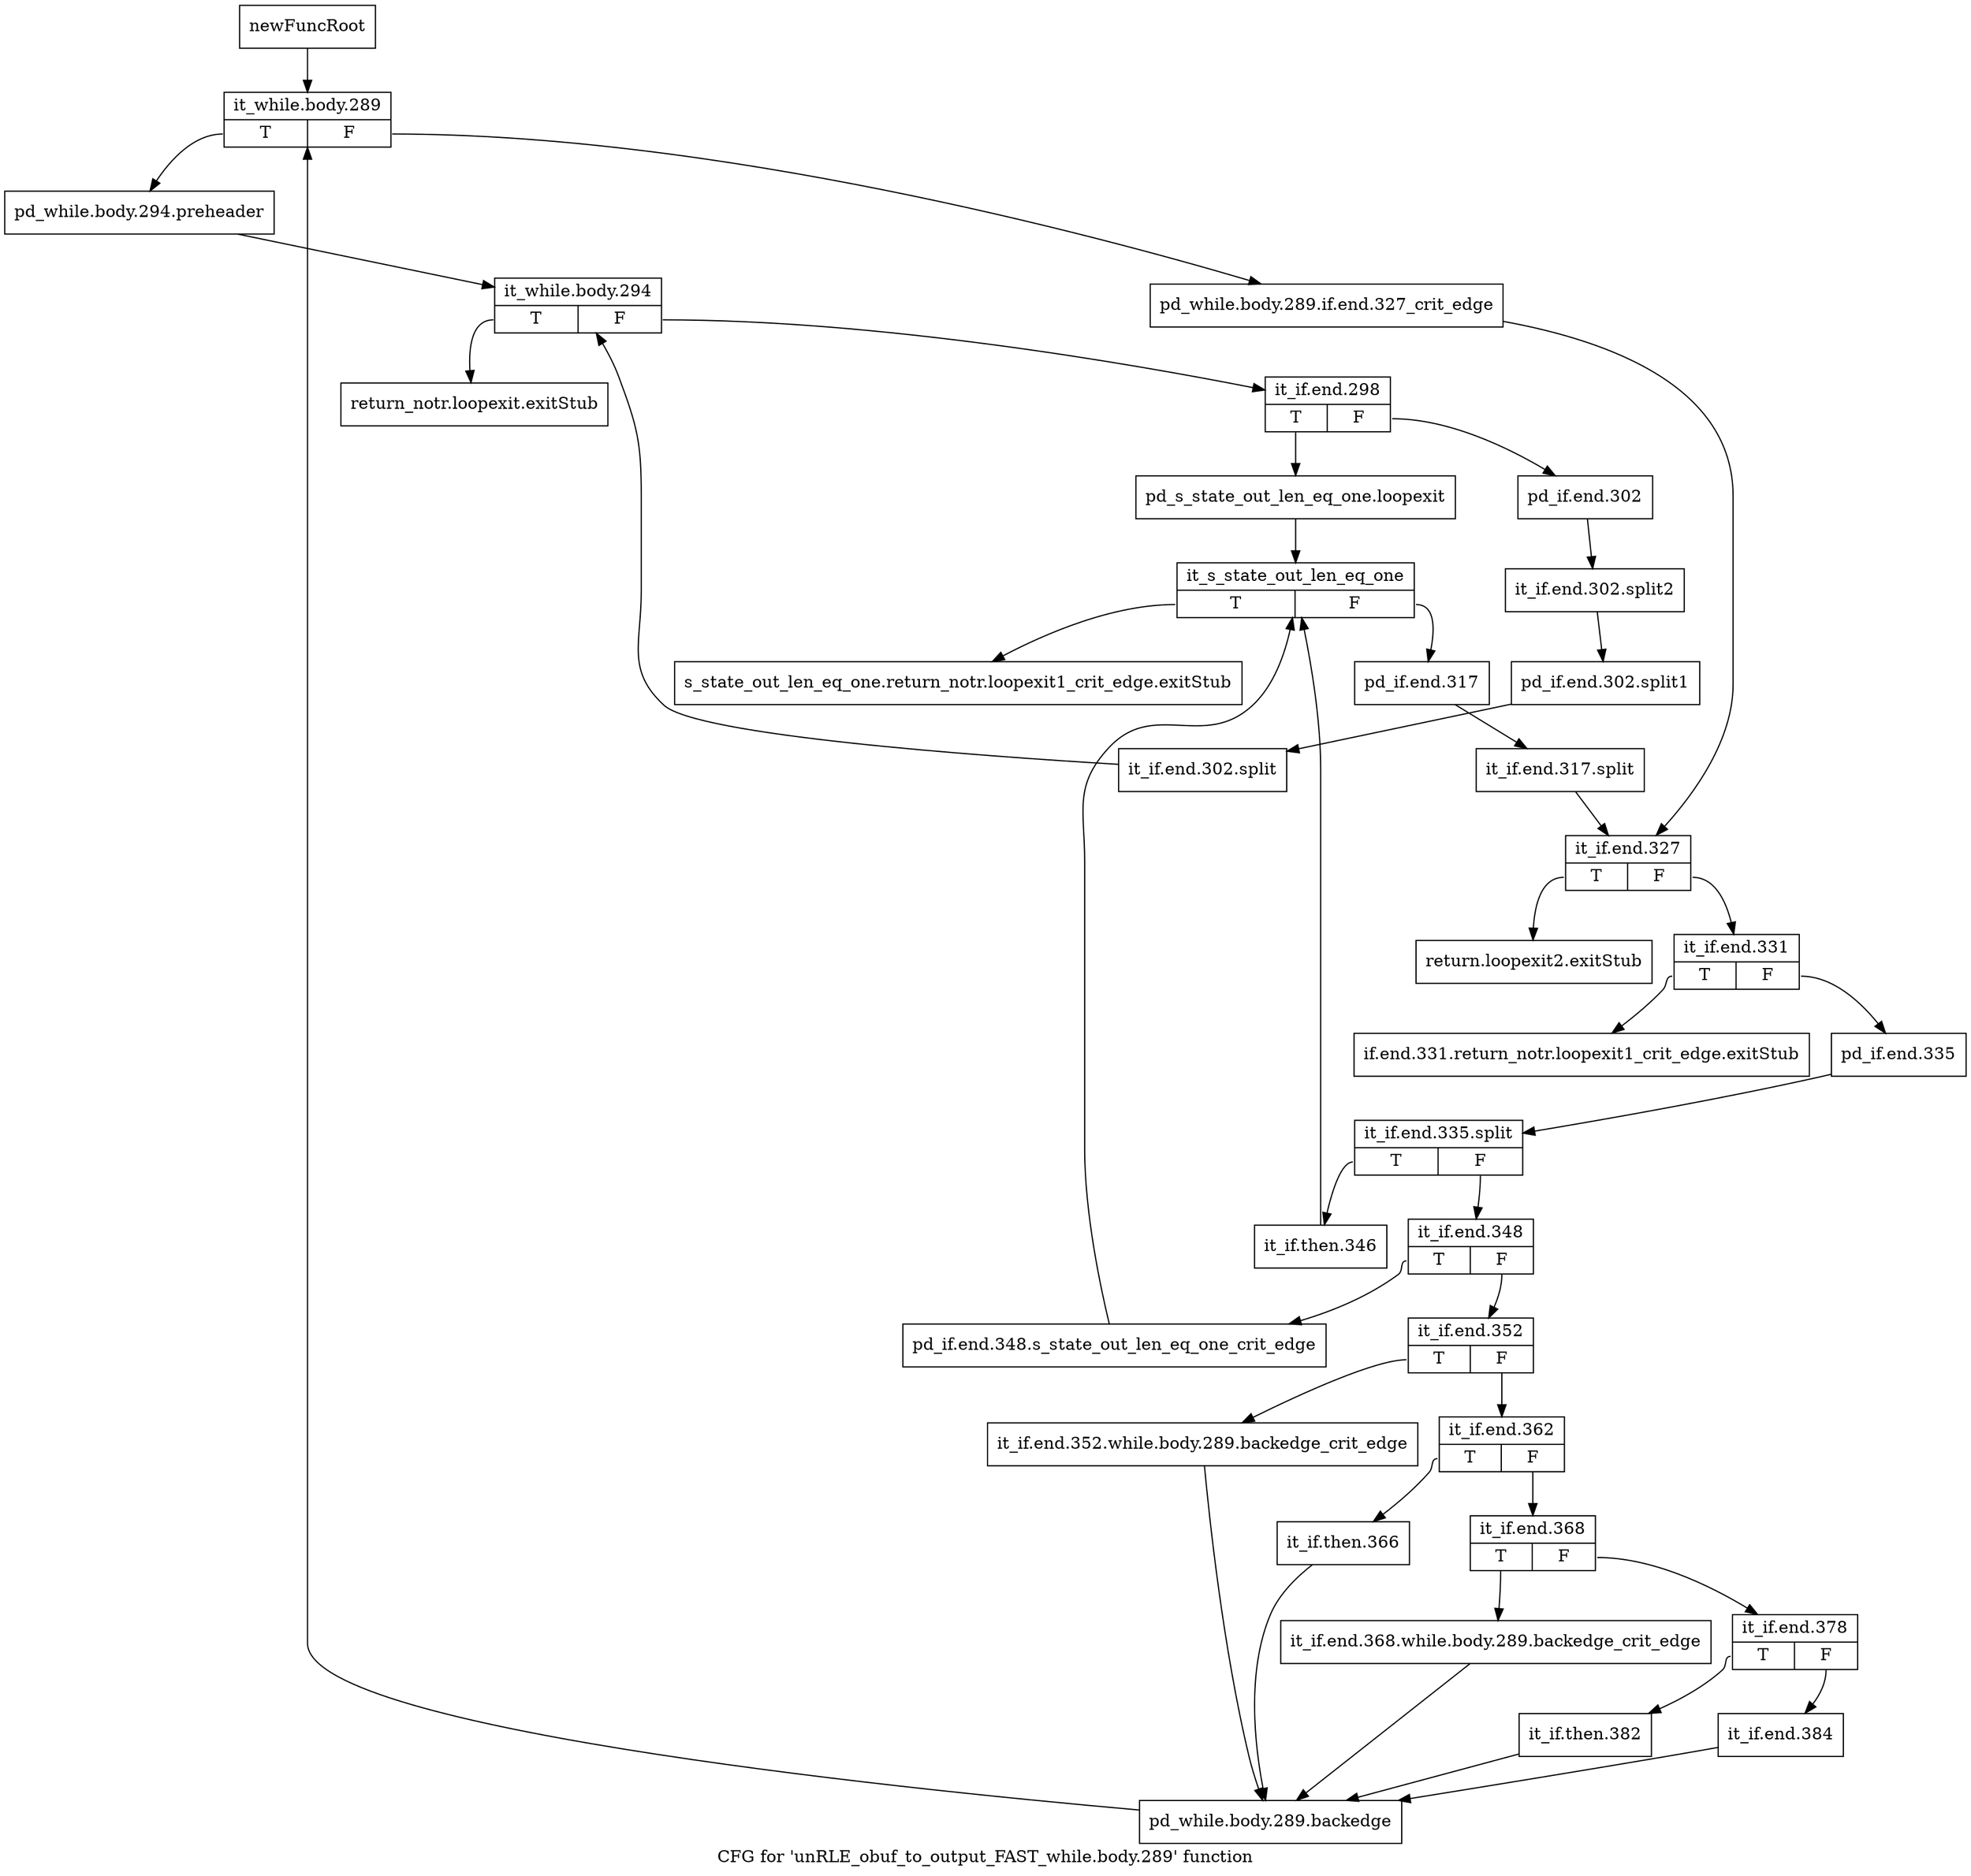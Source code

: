 digraph "CFG for 'unRLE_obuf_to_output_FAST_while.body.289' function" {
	label="CFG for 'unRLE_obuf_to_output_FAST_while.body.289' function";

	Node0x1879ea0 [shape=record,label="{newFuncRoot}"];
	Node0x1879ea0 -> Node0x187a030;
	Node0x1879ef0 [shape=record,label="{return_notr.loopexit.exitStub}"];
	Node0x1879f40 [shape=record,label="{s_state_out_len_eq_one.return_notr.loopexit1_crit_edge.exitStub}"];
	Node0x1879f90 [shape=record,label="{return.loopexit2.exitStub}"];
	Node0x1879fe0 [shape=record,label="{if.end.331.return_notr.loopexit1_crit_edge.exitStub}"];
	Node0x187a030 [shape=record,label="{it_while.body.289|{<s0>T|<s1>F}}"];
	Node0x187a030:s0 -> Node0x187a0d0;
	Node0x187a030:s1 -> Node0x187a080;
	Node0x187a080 [shape=record,label="{pd_while.body.289.if.end.327_crit_edge}"];
	Node0x187a080 -> Node0x187a300;
	Node0x187a0d0 [shape=record,label="{pd_while.body.294.preheader}"];
	Node0x187a0d0 -> Node0x187a120;
	Node0x187a120 [shape=record,label="{it_while.body.294|{<s0>T|<s1>F}}"];
	Node0x187a120:s0 -> Node0x1879ef0;
	Node0x187a120:s1 -> Node0x187a170;
	Node0x187a170 [shape=record,label="{it_if.end.298|{<s0>T|<s1>F}}"];
	Node0x187a170:s0 -> Node0x187a210;
	Node0x187a170:s1 -> Node0x187a1c0;
	Node0x187a1c0 [shape=record,label="{pd_if.end.302}"];
	Node0x187a1c0 -> Node0x1a019e0;
	Node0x1a019e0 [shape=record,label="{it_if.end.302.split2}"];
	Node0x1a019e0 -> Node0x1a60f00;
	Node0x1a60f00 [shape=record,label="{pd_if.end.302.split1}"];
	Node0x1a60f00 -> Node0x1a610b0;
	Node0x1a610b0 [shape=record,label="{it_if.end.302.split}"];
	Node0x1a610b0 -> Node0x187a120;
	Node0x187a210 [shape=record,label="{pd_s_state_out_len_eq_one.loopexit}"];
	Node0x187a210 -> Node0x187a260;
	Node0x187a260 [shape=record,label="{it_s_state_out_len_eq_one|{<s0>T|<s1>F}}"];
	Node0x187a260:s0 -> Node0x1879f40;
	Node0x187a260:s1 -> Node0x187a2b0;
	Node0x187a2b0 [shape=record,label="{pd_if.end.317}"];
	Node0x187a2b0 -> Node0x1a016a0;
	Node0x1a016a0 [shape=record,label="{it_if.end.317.split}"];
	Node0x1a016a0 -> Node0x187a300;
	Node0x187a300 [shape=record,label="{it_if.end.327|{<s0>T|<s1>F}}"];
	Node0x187a300:s0 -> Node0x1879f90;
	Node0x187a300:s1 -> Node0x187a350;
	Node0x187a350 [shape=record,label="{it_if.end.331|{<s0>T|<s1>F}}"];
	Node0x187a350:s0 -> Node0x1879fe0;
	Node0x187a350:s1 -> Node0x187a3a0;
	Node0x187a3a0 [shape=record,label="{pd_if.end.335}"];
	Node0x187a3a0 -> Node0x1a015a0;
	Node0x1a015a0 [shape=record,label="{it_if.end.335.split|{<s0>T|<s1>F}}"];
	Node0x1a015a0:s0 -> Node0x187a7b0;
	Node0x1a015a0:s1 -> Node0x187a3f0;
	Node0x187a3f0 [shape=record,label="{it_if.end.348|{<s0>T|<s1>F}}"];
	Node0x187a3f0:s0 -> Node0x187a760;
	Node0x187a3f0:s1 -> Node0x187a440;
	Node0x187a440 [shape=record,label="{it_if.end.352|{<s0>T|<s1>F}}"];
	Node0x187a440:s0 -> Node0x187a6c0;
	Node0x187a440:s1 -> Node0x187a490;
	Node0x187a490 [shape=record,label="{it_if.end.362|{<s0>T|<s1>F}}"];
	Node0x187a490:s0 -> Node0x187a670;
	Node0x187a490:s1 -> Node0x187a4e0;
	Node0x187a4e0 [shape=record,label="{it_if.end.368|{<s0>T|<s1>F}}"];
	Node0x187a4e0:s0 -> Node0x187a620;
	Node0x187a4e0:s1 -> Node0x187a530;
	Node0x187a530 [shape=record,label="{it_if.end.378|{<s0>T|<s1>F}}"];
	Node0x187a530:s0 -> Node0x187a5d0;
	Node0x187a530:s1 -> Node0x187a580;
	Node0x187a580 [shape=record,label="{it_if.end.384}"];
	Node0x187a580 -> Node0x187a710;
	Node0x187a5d0 [shape=record,label="{it_if.then.382}"];
	Node0x187a5d0 -> Node0x187a710;
	Node0x187a620 [shape=record,label="{it_if.end.368.while.body.289.backedge_crit_edge}"];
	Node0x187a620 -> Node0x187a710;
	Node0x187a670 [shape=record,label="{it_if.then.366}"];
	Node0x187a670 -> Node0x187a710;
	Node0x187a6c0 [shape=record,label="{it_if.end.352.while.body.289.backedge_crit_edge}"];
	Node0x187a6c0 -> Node0x187a710;
	Node0x187a710 [shape=record,label="{pd_while.body.289.backedge}"];
	Node0x187a710 -> Node0x187a030;
	Node0x187a760 [shape=record,label="{pd_if.end.348.s_state_out_len_eq_one_crit_edge}"];
	Node0x187a760 -> Node0x187a260;
	Node0x187a7b0 [shape=record,label="{it_if.then.346}"];
	Node0x187a7b0 -> Node0x187a260;
}
